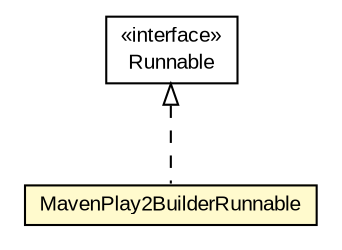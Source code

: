 #!/usr/local/bin/dot
#
# Class diagram 
# Generated by UMLGraph version R5_6-24-gf6e263 (http://www.umlgraph.org/)
#

digraph G {
	edge [fontname="arial",fontsize=10,labelfontname="arial",labelfontsize=10];
	node [fontname="arial",fontsize=10,shape=plaintext];
	nodesep=0.25;
	ranksep=0.5;
	// com.google.code.play2.plugin.MavenPlay2BuilderRunnable
	c476 [label=<<table title="com.google.code.play2.plugin.MavenPlay2BuilderRunnable" border="0" cellborder="1" cellspacing="0" cellpadding="2" port="p" bgcolor="lemonChiffon" href="./MavenPlay2BuilderRunnable.html">
		<tr><td><table border="0" cellspacing="0" cellpadding="1">
<tr><td align="center" balign="center"> MavenPlay2BuilderRunnable </td></tr>
		</table></td></tr>
		</table>>, URL="./MavenPlay2BuilderRunnable.html", fontname="arial", fontcolor="black", fontsize=10.0];
	//com.google.code.play2.plugin.MavenPlay2BuilderRunnable implements java.lang.Runnable
	c491:p -> c476:p [dir=back,arrowtail=empty,style=dashed];
	// java.lang.Runnable
	c491 [label=<<table title="java.lang.Runnable" border="0" cellborder="1" cellspacing="0" cellpadding="2" port="p" href="https://docs.oracle.com/javase/6/docs/api/java/lang/Runnable.html">
		<tr><td><table border="0" cellspacing="0" cellpadding="1">
<tr><td align="center" balign="center"> &#171;interface&#187; </td></tr>
<tr><td align="center" balign="center"> Runnable </td></tr>
		</table></td></tr>
		</table>>, URL="https://docs.oracle.com/javase/6/docs/api/java/lang/Runnable.html", fontname="arial", fontcolor="black", fontsize=10.0];
}

